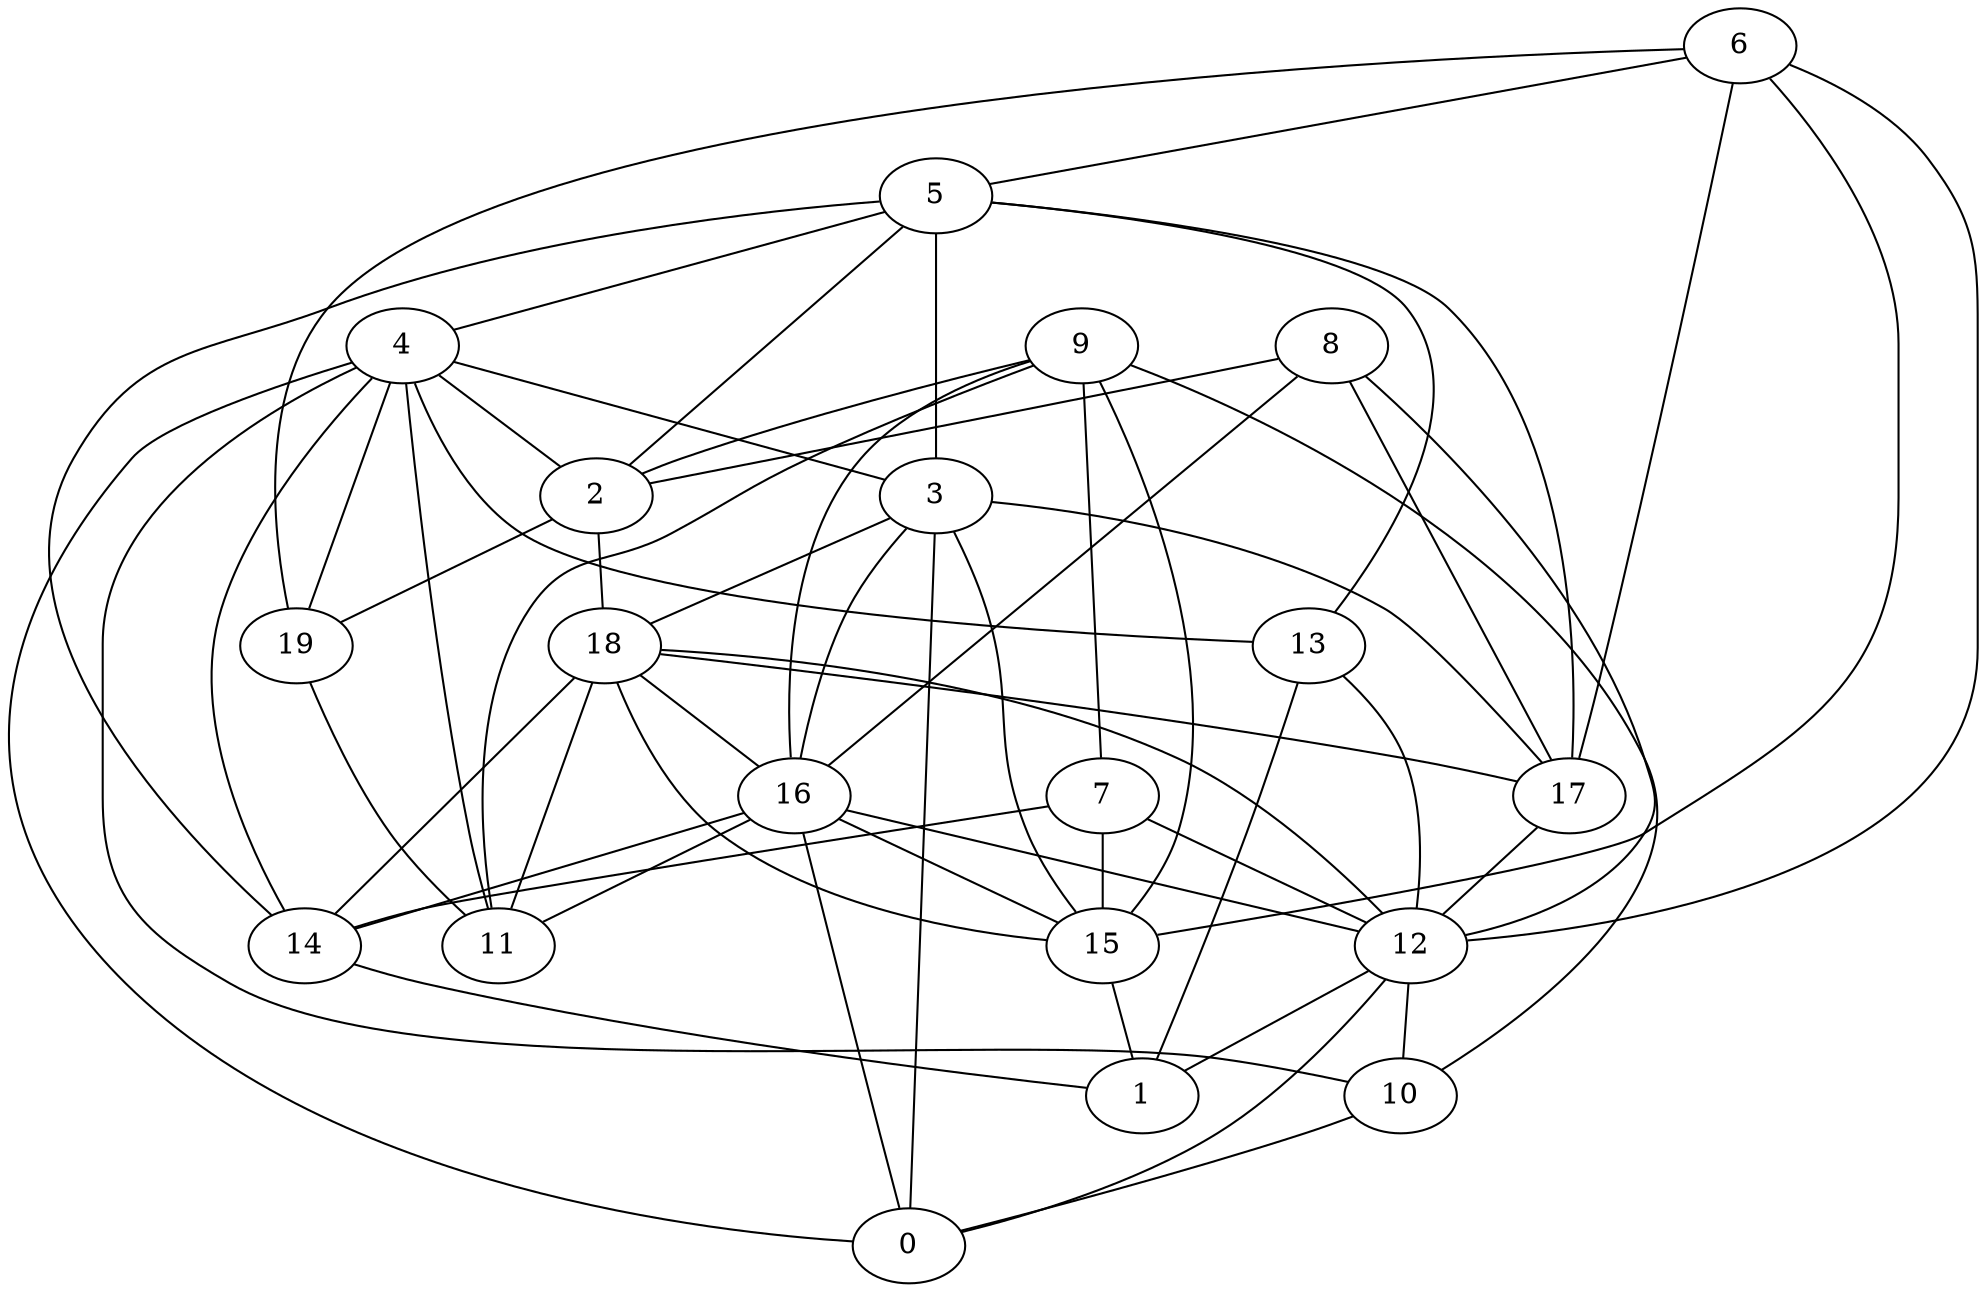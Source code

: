 digraph GG_graph {

subgraph G_graph {
edge [color = black]
"12" -> "0" [dir = none]
"5" -> "17" [dir = none]
"18" -> "17" [dir = none]
"18" -> "14" [dir = none]
"18" -> "15" [dir = none]
"10" -> "0" [dir = none]
"16" -> "0" [dir = none]
"16" -> "15" [dir = none]
"8" -> "2" [dir = none]
"8" -> "16" [dir = none]
"14" -> "1" [dir = none]
"4" -> "13" [dir = none]
"4" -> "11" [dir = none]
"4" -> "19" [dir = none]
"4" -> "3" [dir = none]
"4" -> "10" [dir = none]
"6" -> "19" [dir = none]
"9" -> "15" [dir = none]
"7" -> "14" [dir = none]
"5" -> "2" [dir = none]
"18" -> "12" [dir = none]
"18" -> "16" [dir = none]
"5" -> "3" [dir = none]
"6" -> "17" [dir = none]
"9" -> "16" [dir = none]
"8" -> "12" [dir = none]
"4" -> "0" [dir = none]
"9" -> "2" [dir = none]
"18" -> "11" [dir = none]
"3" -> "17" [dir = none]
"3" -> "0" [dir = none]
"9" -> "10" [dir = none]
"4" -> "2" [dir = none]
"13" -> "12" [dir = none]
"5" -> "4" [dir = none]
"3" -> "15" [dir = none]
"5" -> "14" [dir = none]
"12" -> "1" [dir = none]
"9" -> "11" [dir = none]
"7" -> "15" [dir = none]
"19" -> "11" [dir = none]
"6" -> "15" [dir = none]
"7" -> "12" [dir = none]
"16" -> "14" [dir = none]
"6" -> "12" [dir = none]
"4" -> "14" [dir = none]
"6" -> "5" [dir = none]
"12" -> "10" [dir = none]
"9" -> "7" [dir = none]
"16" -> "11" [dir = none]
"3" -> "18" [dir = none]
"17" -> "12" [dir = none]
"13" -> "1" [dir = none]
"5" -> "13" [dir = none]
"2" -> "18" [dir = none]
"2" -> "19" [dir = none]
"15" -> "1" [dir = none]
"8" -> "17" [dir = none]
"3" -> "16" [dir = none]
"16" -> "12" [dir = none]
}

}
